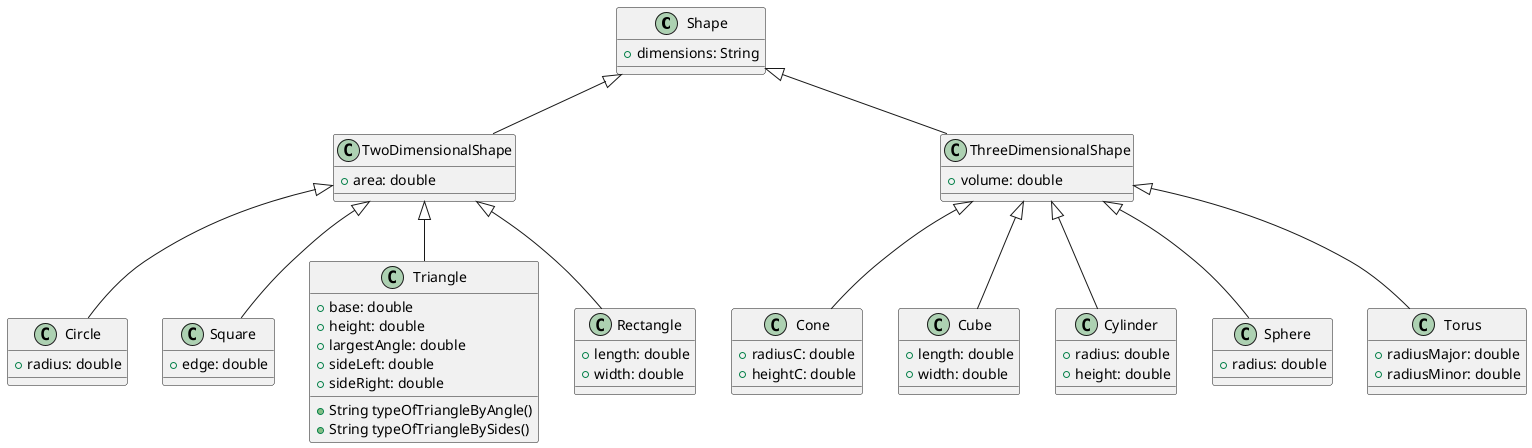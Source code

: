 @startuml
'https://plantuml.com/sequence-diagram

class Shape {
+dimensions: String
}
class TwoDimensionalShape{
    +area: double
}
class ThreeDimensionalShape{
    +volume: double
}
class Circle{
    +radius: double
}
class Square{
    +edge: double
}
class Triangle{
    +String typeOfTriangleByAngle()
    +String typeOfTriangleBySides()
    +base: double
    +height: double
    +largestAngle: double
    +sideLeft: double
    +sideRight: double
}
class Rectangle{
    +length: double
    +width: double
}
class Cone{
    +radiusC: double
    +heightC: double
}
class Cube{
    +length: double
    +width: double
}
class Cylinder{
    +radius: double
    +height: double
}
class Sphere{
    +radius: double
}
class Torus{
    +radiusMajor: double
    +radiusMinor: double
}
Shape <|-- TwoDimensionalShape
TwoDimensionalShape <|-- Circle
TwoDimensionalShape <|-- Triangle
TwoDimensionalShape <|-- Square
TwoDimensionalShape <|-- Rectangle
Shape <|-- ThreeDimensionalShape
ThreeDimensionalShape <|-- Cone
ThreeDimensionalShape <|-- Cube
ThreeDimensionalShape <|-- Cylinder
ThreeDimensionalShape <|-- Sphere
ThreeDimensionalShape <|-- Torus
@enduml